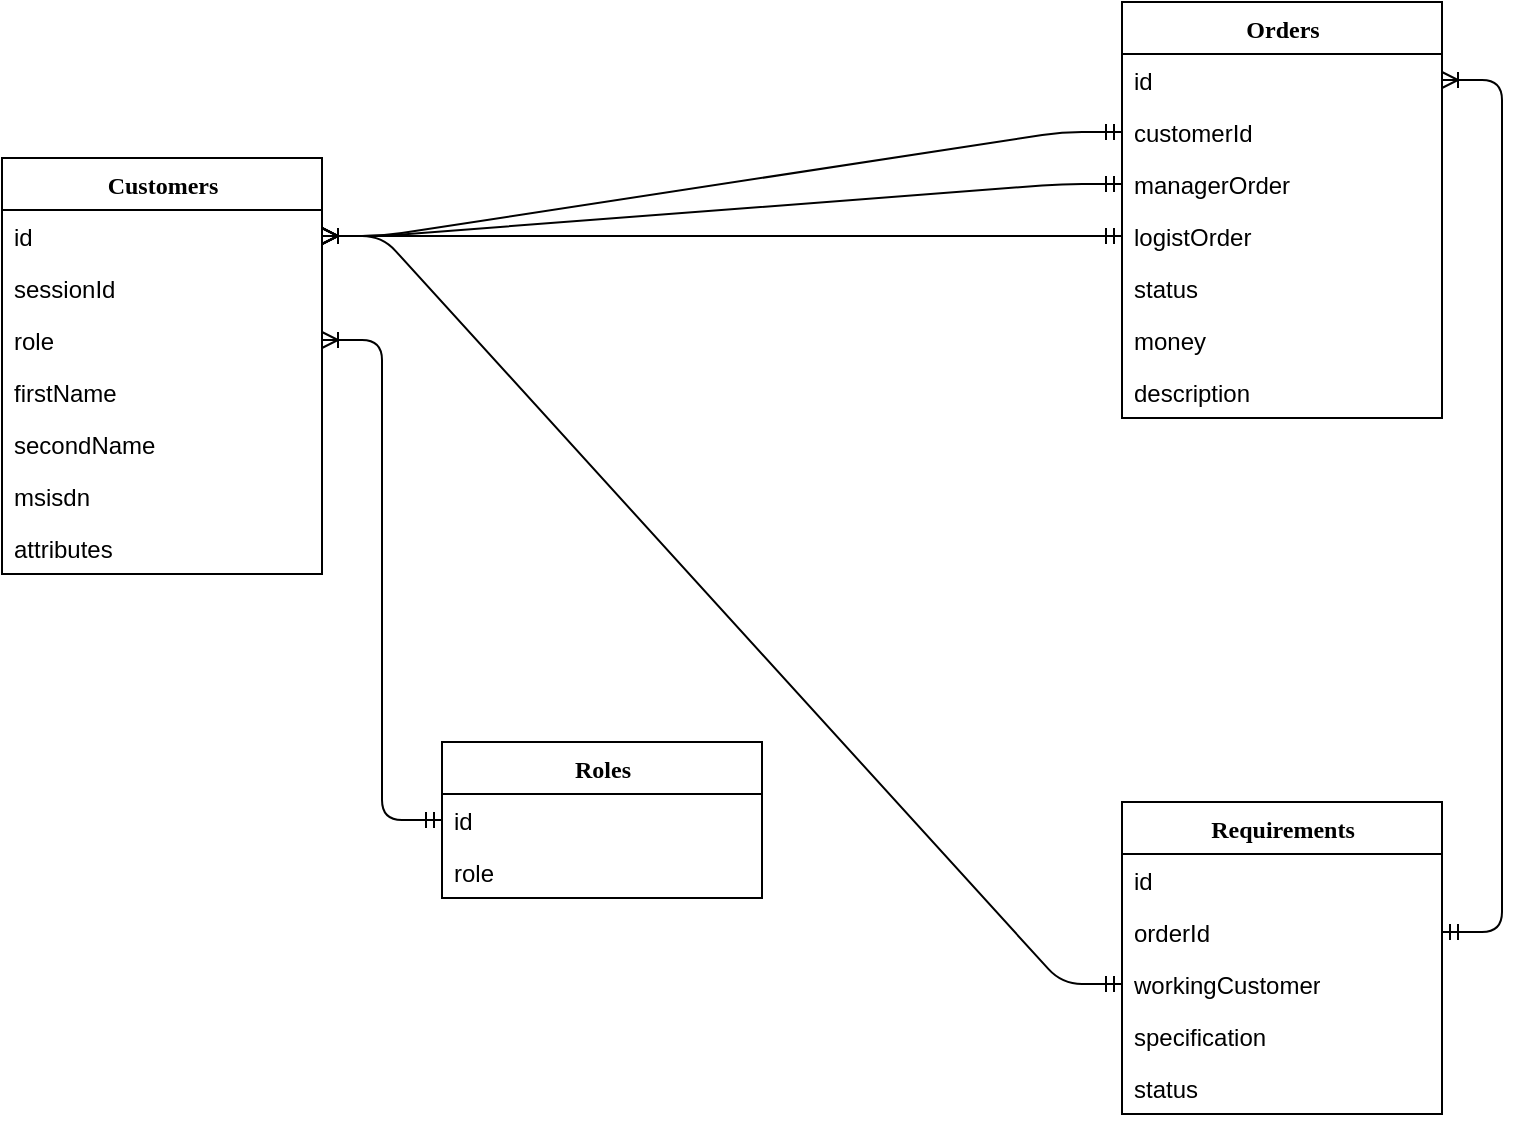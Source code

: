 <mxfile version="14.6.13" type="device"><diagram name="Page-1" id="6133507b-19e7-1e82-6fc7-422aa6c4b21f"><mxGraphModel dx="1102" dy="642" grid="1" gridSize="10" guides="1" tooltips="1" connect="1" arrows="1" fold="1" page="1" pageScale="1" pageWidth="1100" pageHeight="850" background="#ffffff" math="0" shadow="0"><root><mxCell id="0"/><mxCell id="1" parent="0"/><mxCell id="78961159f06e98e8-17" value="Customers" style="swimlane;html=1;fontStyle=1;align=center;verticalAlign=top;childLayout=stackLayout;horizontal=1;startSize=26;horizontalStack=0;resizeParent=1;resizeLast=0;collapsible=1;marginBottom=0;swimlaneFillColor=#ffffff;rounded=0;shadow=0;comic=0;labelBackgroundColor=none;strokeWidth=1;fillColor=none;fontFamily=Verdana;fontSize=12" parent="1" vertex="1"><mxGeometry x="120" y="158" width="160" height="208" as="geometry"/></mxCell><mxCell id="78961159f06e98e8-23" value="id" style="text;html=1;strokeColor=none;fillColor=none;align=left;verticalAlign=top;spacingLeft=4;spacingRight=4;whiteSpace=wrap;overflow=hidden;rotatable=0;points=[[0,0.5],[1,0.5]];portConstraint=eastwest;" parent="78961159f06e98e8-17" vertex="1"><mxGeometry y="26" width="160" height="26" as="geometry"/></mxCell><mxCell id="Jd9ncwhsjNFUQtChmT4M-19" value="sessionId" style="text;html=1;strokeColor=none;fillColor=none;align=left;verticalAlign=top;spacingLeft=4;spacingRight=4;whiteSpace=wrap;overflow=hidden;rotatable=0;points=[[0,0.5],[1,0.5]];portConstraint=eastwest;" vertex="1" parent="78961159f06e98e8-17"><mxGeometry y="52" width="160" height="26" as="geometry"/></mxCell><mxCell id="Jd9ncwhsjNFUQtChmT4M-1" value="role" style="text;html=1;strokeColor=none;fillColor=none;align=left;verticalAlign=top;spacingLeft=4;spacingRight=4;whiteSpace=wrap;overflow=hidden;rotatable=0;points=[[0,0.5],[1,0.5]];portConstraint=eastwest;" vertex="1" parent="78961159f06e98e8-17"><mxGeometry y="78" width="160" height="26" as="geometry"/></mxCell><mxCell id="pxV43Amehb5Y0awtao0j-5" value="firstName" style="text;html=1;strokeColor=none;fillColor=none;align=left;verticalAlign=top;spacingLeft=4;spacingRight=4;whiteSpace=wrap;overflow=hidden;rotatable=0;points=[[0,0.5],[1,0.5]];portConstraint=eastwest;" parent="78961159f06e98e8-17" vertex="1"><mxGeometry y="104" width="160" height="26" as="geometry"/></mxCell><mxCell id="pxV43Amehb5Y0awtao0j-6" value="secondName" style="text;html=1;strokeColor=none;fillColor=none;align=left;verticalAlign=top;spacingLeft=4;spacingRight=4;whiteSpace=wrap;overflow=hidden;rotatable=0;points=[[0,0.5],[1,0.5]];portConstraint=eastwest;" parent="78961159f06e98e8-17" vertex="1"><mxGeometry y="130" width="160" height="26" as="geometry"/></mxCell><mxCell id="pxV43Amehb5Y0awtao0j-7" value="msisdn" style="text;html=1;strokeColor=none;fillColor=none;align=left;verticalAlign=top;spacingLeft=4;spacingRight=4;whiteSpace=wrap;overflow=hidden;rotatable=0;points=[[0,0.5],[1,0.5]];portConstraint=eastwest;" parent="78961159f06e98e8-17" vertex="1"><mxGeometry y="156" width="160" height="26" as="geometry"/></mxCell><mxCell id="78961159f06e98e8-24" value="attributes" style="text;html=1;strokeColor=none;fillColor=none;align=left;verticalAlign=top;spacingLeft=4;spacingRight=4;whiteSpace=wrap;overflow=hidden;rotatable=0;points=[[0,0.5],[1,0.5]];portConstraint=eastwest;" parent="78961159f06e98e8-17" vertex="1"><mxGeometry y="182" width="160" height="26" as="geometry"/></mxCell><mxCell id="78961159f06e98e8-43" value="Orders" style="swimlane;html=1;fontStyle=1;align=center;verticalAlign=top;childLayout=stackLayout;horizontal=1;startSize=26;horizontalStack=0;resizeParent=1;resizeLast=0;collapsible=1;marginBottom=0;swimlaneFillColor=#ffffff;rounded=0;shadow=0;comic=0;labelBackgroundColor=none;strokeWidth=1;fillColor=none;fontFamily=Verdana;fontSize=12" parent="1" vertex="1"><mxGeometry x="680" y="80" width="160" height="208" as="geometry"/></mxCell><mxCell id="78961159f06e98e8-44" value="id" style="text;html=1;strokeColor=none;fillColor=none;align=left;verticalAlign=top;spacingLeft=4;spacingRight=4;whiteSpace=wrap;overflow=hidden;rotatable=0;points=[[0,0.5],[1,0.5]];portConstraint=eastwest;" parent="78961159f06e98e8-43" vertex="1"><mxGeometry y="26" width="160" height="26" as="geometry"/></mxCell><mxCell id="78961159f06e98e8-45" value="customerId" style="text;html=1;strokeColor=none;fillColor=none;align=left;verticalAlign=top;spacingLeft=4;spacingRight=4;whiteSpace=wrap;overflow=hidden;rotatable=0;points=[[0,0.5],[1,0.5]];portConstraint=eastwest;" parent="78961159f06e98e8-43" vertex="1"><mxGeometry y="52" width="160" height="26" as="geometry"/></mxCell><mxCell id="Jd9ncwhsjNFUQtChmT4M-15" value="&lt;span&gt;managerOrder&lt;/span&gt;" style="text;html=1;strokeColor=none;fillColor=none;align=left;verticalAlign=top;spacingLeft=4;spacingRight=4;whiteSpace=wrap;overflow=hidden;rotatable=0;points=[[0,0.5],[1,0.5]];portConstraint=eastwest;" vertex="1" parent="78961159f06e98e8-43"><mxGeometry y="78" width="160" height="26" as="geometry"/></mxCell><mxCell id="Jd9ncwhsjNFUQtChmT4M-16" value="&lt;span&gt;logistOrder&lt;/span&gt;" style="text;html=1;strokeColor=none;fillColor=none;align=left;verticalAlign=top;spacingLeft=4;spacingRight=4;whiteSpace=wrap;overflow=hidden;rotatable=0;points=[[0,0.5],[1,0.5]];portConstraint=eastwest;" vertex="1" parent="78961159f06e98e8-43"><mxGeometry y="104" width="160" height="26" as="geometry"/></mxCell><mxCell id="pxV43Amehb5Y0awtao0j-10" value="status" style="text;html=1;strokeColor=none;fillColor=none;align=left;verticalAlign=top;spacingLeft=4;spacingRight=4;whiteSpace=wrap;overflow=hidden;rotatable=0;points=[[0,0.5],[1,0.5]];portConstraint=eastwest;" parent="78961159f06e98e8-43" vertex="1"><mxGeometry y="130" width="160" height="26" as="geometry"/></mxCell><mxCell id="Jd9ncwhsjNFUQtChmT4M-11" value="&lt;span&gt;money&lt;/span&gt;" style="text;html=1;strokeColor=none;fillColor=none;align=left;verticalAlign=top;spacingLeft=4;spacingRight=4;whiteSpace=wrap;overflow=hidden;rotatable=0;points=[[0,0.5],[1,0.5]];portConstraint=eastwest;" vertex="1" parent="78961159f06e98e8-43"><mxGeometry y="156" width="160" height="26" as="geometry"/></mxCell><mxCell id="Jd9ncwhsjNFUQtChmT4M-10" value="&lt;span&gt;description&lt;/span&gt;" style="text;html=1;strokeColor=none;fillColor=none;align=left;verticalAlign=top;spacingLeft=4;spacingRight=4;whiteSpace=wrap;overflow=hidden;rotatable=0;points=[[0,0.5],[1,0.5]];portConstraint=eastwest;" vertex="1" parent="78961159f06e98e8-43"><mxGeometry y="182" width="160" height="26" as="geometry"/></mxCell><mxCell id="pxV43Amehb5Y0awtao0j-1" value="Requirements" style="swimlane;html=1;fontStyle=1;align=center;verticalAlign=top;childLayout=stackLayout;horizontal=1;startSize=26;horizontalStack=0;resizeParent=1;resizeLast=0;collapsible=1;marginBottom=0;swimlaneFillColor=#ffffff;rounded=0;shadow=0;comic=0;labelBackgroundColor=none;strokeWidth=1;fillColor=none;fontFamily=Verdana;fontSize=12" parent="1" vertex="1"><mxGeometry x="680" y="480" width="160" height="156" as="geometry"/></mxCell><mxCell id="pxV43Amehb5Y0awtao0j-3" value="id" style="text;html=1;strokeColor=none;fillColor=none;align=left;verticalAlign=top;spacingLeft=4;spacingRight=4;whiteSpace=wrap;overflow=hidden;rotatable=0;points=[[0,0.5],[1,0.5]];portConstraint=eastwest;" parent="pxV43Amehb5Y0awtao0j-1" vertex="1"><mxGeometry y="26" width="160" height="26" as="geometry"/></mxCell><mxCell id="pxV43Amehb5Y0awtao0j-2" value="orderId" style="text;html=1;strokeColor=none;fillColor=none;align=left;verticalAlign=top;spacingLeft=4;spacingRight=4;whiteSpace=wrap;overflow=hidden;rotatable=0;points=[[0,0.5],[1,0.5]];portConstraint=eastwest;" parent="pxV43Amehb5Y0awtao0j-1" vertex="1"><mxGeometry y="52" width="160" height="26" as="geometry"/></mxCell><mxCell id="Jd9ncwhsjNFUQtChmT4M-12" value="workingCustomer" style="text;html=1;strokeColor=none;fillColor=none;align=left;verticalAlign=top;spacingLeft=4;spacingRight=4;whiteSpace=wrap;overflow=hidden;rotatable=0;points=[[0,0.5],[1,0.5]];portConstraint=eastwest;" vertex="1" parent="pxV43Amehb5Y0awtao0j-1"><mxGeometry y="78" width="160" height="26" as="geometry"/></mxCell><mxCell id="pxV43Amehb5Y0awtao0j-4" value="specification" style="text;html=1;strokeColor=none;fillColor=none;align=left;verticalAlign=top;spacingLeft=4;spacingRight=4;whiteSpace=wrap;overflow=hidden;rotatable=0;points=[[0,0.5],[1,0.5]];portConstraint=eastwest;" parent="pxV43Amehb5Y0awtao0j-1" vertex="1"><mxGeometry y="104" width="160" height="26" as="geometry"/></mxCell><mxCell id="pxV43Amehb5Y0awtao0j-11" value="status" style="text;html=1;strokeColor=none;fillColor=none;align=left;verticalAlign=top;spacingLeft=4;spacingRight=4;whiteSpace=wrap;overflow=hidden;rotatable=0;points=[[0,0.5],[1,0.5]];portConstraint=eastwest;" parent="pxV43Amehb5Y0awtao0j-1" vertex="1"><mxGeometry y="130" width="160" height="26" as="geometry"/></mxCell><mxCell id="pxV43Amehb5Y0awtao0j-8" value="" style="edgeStyle=entityRelationEdgeStyle;fontSize=12;html=1;endArrow=ERoneToMany;startArrow=ERmandOne;exitX=0;exitY=0.5;exitDx=0;exitDy=0;entryX=1;entryY=0.5;entryDx=0;entryDy=0;" parent="1" source="78961159f06e98e8-45" target="78961159f06e98e8-23" edge="1"><mxGeometry width="100" height="100" relative="1" as="geometry"><mxPoint x="560" y="280" as="sourcePoint"/><mxPoint x="460" y="260" as="targetPoint"/></mxGeometry></mxCell><mxCell id="pxV43Amehb5Y0awtao0j-9" value="" style="edgeStyle=entityRelationEdgeStyle;fontSize=12;html=1;endArrow=ERoneToMany;startArrow=ERmandOne;exitX=1;exitY=0.5;exitDx=0;exitDy=0;entryX=1;entryY=0.5;entryDx=0;entryDy=0;" parent="1" source="pxV43Amehb5Y0awtao0j-2" target="78961159f06e98e8-44" edge="1"><mxGeometry width="100" height="100" relative="1" as="geometry"><mxPoint x="690" y="155" as="sourcePoint"/><mxPoint x="290" y="207" as="targetPoint"/></mxGeometry></mxCell><mxCell id="Jd9ncwhsjNFUQtChmT4M-2" value="Roles" style="swimlane;html=1;fontStyle=1;align=center;verticalAlign=top;childLayout=stackLayout;horizontal=1;startSize=26;horizontalStack=0;resizeParent=1;resizeLast=0;collapsible=1;marginBottom=0;swimlaneFillColor=#ffffff;rounded=0;shadow=0;comic=0;labelBackgroundColor=none;strokeWidth=1;fillColor=none;fontFamily=Verdana;fontSize=12" vertex="1" parent="1"><mxGeometry x="340" y="450" width="160" height="78" as="geometry"/></mxCell><mxCell id="Jd9ncwhsjNFUQtChmT4M-3" value="id" style="text;html=1;strokeColor=none;fillColor=none;align=left;verticalAlign=top;spacingLeft=4;spacingRight=4;whiteSpace=wrap;overflow=hidden;rotatable=0;points=[[0,0.5],[1,0.5]];portConstraint=eastwest;" vertex="1" parent="Jd9ncwhsjNFUQtChmT4M-2"><mxGeometry y="26" width="160" height="26" as="geometry"/></mxCell><mxCell id="Jd9ncwhsjNFUQtChmT4M-4" value="role" style="text;html=1;strokeColor=none;fillColor=none;align=left;verticalAlign=top;spacingLeft=4;spacingRight=4;whiteSpace=wrap;overflow=hidden;rotatable=0;points=[[0,0.5],[1,0.5]];portConstraint=eastwest;" vertex="1" parent="Jd9ncwhsjNFUQtChmT4M-2"><mxGeometry y="52" width="160" height="26" as="geometry"/></mxCell><mxCell id="Jd9ncwhsjNFUQtChmT4M-9" value="" style="edgeStyle=entityRelationEdgeStyle;fontSize=12;html=1;endArrow=ERoneToMany;startArrow=ERmandOne;exitX=0;exitY=0.5;exitDx=0;exitDy=0;entryX=1;entryY=0.5;entryDx=0;entryDy=0;" edge="1" parent="1" source="Jd9ncwhsjNFUQtChmT4M-3" target="Jd9ncwhsjNFUQtChmT4M-1"><mxGeometry width="100" height="100" relative="1" as="geometry"><mxPoint x="690" y="155" as="sourcePoint"/><mxPoint x="120" y="223" as="targetPoint"/></mxGeometry></mxCell><mxCell id="Jd9ncwhsjNFUQtChmT4M-13" value="" style="edgeStyle=entityRelationEdgeStyle;fontSize=12;html=1;endArrow=ERoneToMany;startArrow=ERmandOne;exitX=0;exitY=0.5;exitDx=0;exitDy=0;entryX=1;entryY=0.5;entryDx=0;entryDy=0;" edge="1" parent="1" source="Jd9ncwhsjNFUQtChmT4M-12" target="78961159f06e98e8-23"><mxGeometry width="100" height="100" relative="1" as="geometry"><mxPoint x="690" y="155" as="sourcePoint"/><mxPoint x="290" y="207" as="targetPoint"/></mxGeometry></mxCell><mxCell id="Jd9ncwhsjNFUQtChmT4M-17" value="" style="edgeStyle=entityRelationEdgeStyle;fontSize=12;html=1;endArrow=ERoneToMany;startArrow=ERmandOne;exitX=0;exitY=0.5;exitDx=0;exitDy=0;entryX=1;entryY=0.5;entryDx=0;entryDy=0;" edge="1" parent="1" source="Jd9ncwhsjNFUQtChmT4M-15" target="78961159f06e98e8-23"><mxGeometry width="100" height="100" relative="1" as="geometry"><mxPoint x="690" y="155" as="sourcePoint"/><mxPoint x="290" y="207" as="targetPoint"/></mxGeometry></mxCell><mxCell id="Jd9ncwhsjNFUQtChmT4M-18" value="" style="edgeStyle=entityRelationEdgeStyle;fontSize=12;html=1;endArrow=ERoneToMany;startArrow=ERmandOne;exitX=0;exitY=0.5;exitDx=0;exitDy=0;entryX=1;entryY=0.5;entryDx=0;entryDy=0;" edge="1" parent="1" source="Jd9ncwhsjNFUQtChmT4M-16" target="78961159f06e98e8-23"><mxGeometry width="100" height="100" relative="1" as="geometry"><mxPoint x="660" y="230" as="sourcePoint"/><mxPoint x="350" y="70" as="targetPoint"/></mxGeometry></mxCell></root></mxGraphModel></diagram></mxfile>